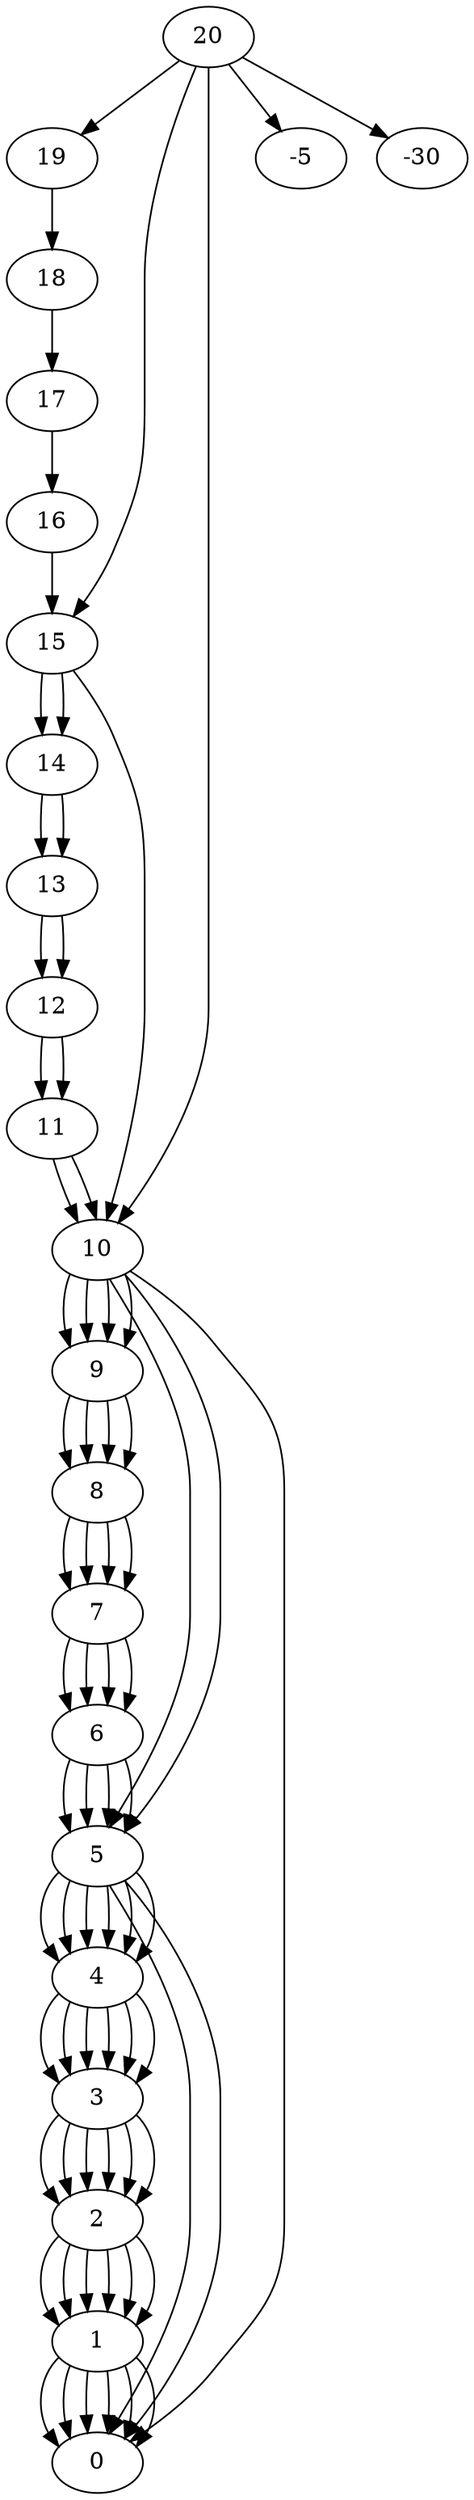 digraph {
20->19
19->18
18->17
17->16
16->15
15->14
14->13
13->12
12->11
11->10
10->9
9->8
8->7
7->6
6->5
5->4
4->3
3->2
2->1
1->0
20->15
15->14
14->13
13->12
12->11
11->10
10->9
9->8
8->7
7->6
6->5
5->4
4->3
3->2
2->1
1->0
15->10
10->9
9->8
8->7
7->6
6->5
5->4
4->3
3->2
2->1
1->0
10->5
5->4
4->3
3->2
2->1
1->0
5->0
20->10
10->9
9->8
8->7
7->6
6->5
5->4
4->3
3->2
2->1
1->0
10->5
5->4
4->3
3->2
2->1
1->0
5->0
10->0
20->-5
20->-30
}